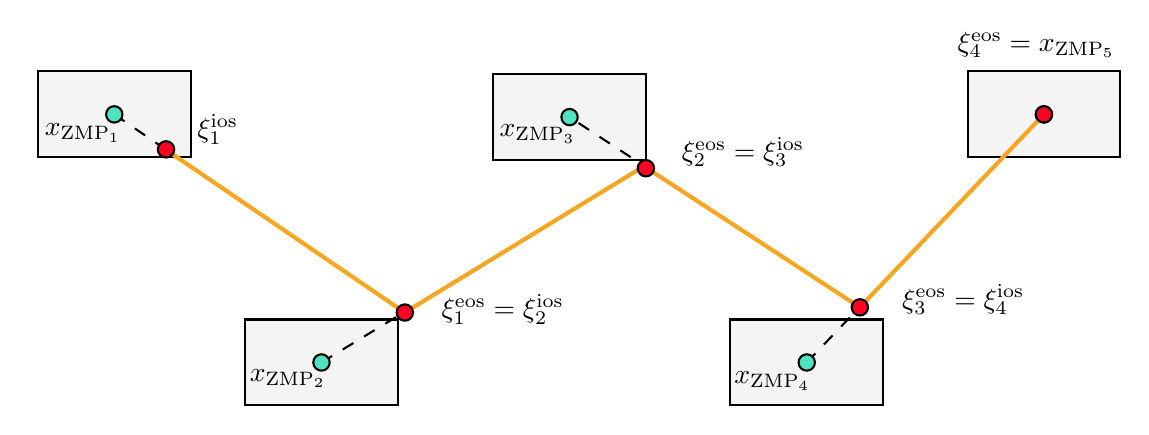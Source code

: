 

\tikzset{every picture/.style={line width=0.75pt}} %

\begin{tikzpicture}[x=0.75pt,y=0.75pt,yscale=-1,xscale=1]

\draw  [fill={rgb, 255:red, 244; green, 244; blue, 244 }  ,fill opacity=1 ] (77.5,98.6) -- (151.06,98.6) -- (151.06,139.97) -- (77.5,139.97) -- cycle ;
\draw  [fill={rgb, 255:red, 244; green, 244; blue, 244 }  ,fill opacity=1 ] (177.33,218.12) -- (250.88,218.12) -- (250.88,259.5) -- (177.33,259.5) -- cycle ;
\draw  [fill={rgb, 255:red, 244; green, 244; blue, 244 }  ,fill opacity=1 ] (296.86,99.91) -- (370.41,99.91) -- (370.41,141.28) -- (296.86,141.28) -- cycle ;
\draw  [fill={rgb, 255:red, 244; green, 244; blue, 244 }  ,fill opacity=1 ] (411.13,218.12) -- (484.69,218.12) -- (484.69,259.5) -- (411.13,259.5) -- cycle ;
\draw  [fill={rgb, 255:red, 244; green, 244; blue, 244 }  ,fill opacity=1 ] (525.41,98.6) -- (598.96,98.6) -- (598.96,139.97) -- (525.41,139.97) -- cycle ;
\draw  [fill={rgb, 255:red, 80; green, 227; blue, 194 }  ,fill opacity=1 ] (329.69,120.6) .. controls (329.69,118.42) and (331.46,116.66) .. (333.63,116.66) .. controls (335.81,116.66) and (337.57,118.42) .. (337.57,120.6) .. controls (337.57,122.77) and (335.81,124.54) .. (333.63,124.54) .. controls (331.46,124.54) and (329.69,122.77) .. (329.69,120.6) -- cycle ;
\draw  [fill={rgb, 255:red, 80; green, 227; blue, 194 }  ,fill opacity=1 ] (558.24,119.28) .. controls (558.24,117.11) and (560.01,115.34) .. (562.18,115.34) .. controls (564.36,115.34) and (566.12,117.11) .. (566.12,119.28) .. controls (566.12,121.46) and (564.36,123.22) .. (562.18,123.22) .. controls (560.01,123.22) and (558.24,121.46) .. (558.24,119.28) -- cycle ;
\draw  [dash pattern={on 4.5pt off 4.5pt}]  (114.28,119.28) -- (254.26,214.75) ;
\draw  [fill={rgb, 255:red, 80; green, 227; blue, 194 }  ,fill opacity=1 ] (110.34,119.28) .. controls (110.34,117.11) and (112.1,115.34) .. (114.28,115.34) .. controls (116.45,115.34) and (118.22,117.11) .. (118.22,119.28) .. controls (118.22,121.46) and (116.45,123.22) .. (114.28,123.22) .. controls (112.1,123.22) and (110.34,121.46) .. (110.34,119.28) -- cycle ;
\draw  [dash pattern={on 4.5pt off 4.5pt}]  (214.1,238.81) -- (369.5,144.25) ;
\draw  [dash pattern={on 4.5pt off 4.5pt}]  (473.5,212.25) -- (333.63,120.6) ;
\draw  [dash pattern={on 4.5pt off 4.5pt}]  (447.91,238.81) -- (562.18,119.28) ;
\draw [color={rgb, 255:red, 245; green, 166; blue, 35 }  ,draw opacity=1 ][line width=1.5]    (137.55,135.19) -- (254.26,214.75) -- (369.5,144.25) -- (473.5,212.25) -- (562.18,119.28) ;
\draw  [fill={rgb, 255:red, 254; green, 4; blue, 34 }  ,fill opacity=1 ] (469.56,212.25) .. controls (469.56,210.07) and (471.32,208.31) .. (473.5,208.31) .. controls (475.68,208.31) and (477.44,210.07) .. (477.44,212.25) .. controls (477.44,214.43) and (475.68,216.19) .. (473.5,216.19) .. controls (471.32,216.19) and (469.56,214.43) .. (469.56,212.25) -- cycle ;
\draw  [fill={rgb, 255:red, 254; green, 4; blue, 34 }  ,fill opacity=1 ] (366.47,145.23) .. controls (366.47,143.05) and (368.24,141.28) .. (370.41,141.28) .. controls (372.59,141.28) and (374.35,143.05) .. (374.35,145.23) .. controls (374.35,147.4) and (372.59,149.17) .. (370.41,149.17) .. controls (368.24,149.17) and (366.47,147.4) .. (366.47,145.23) -- cycle ;
\draw  [fill={rgb, 255:red, 254; green, 4; blue, 34 }  ,fill opacity=1 ] (250.32,214.75) .. controls (250.32,212.57) and (252.08,210.81) .. (254.26,210.81) .. controls (256.44,210.81) and (258.2,212.57) .. (258.2,214.75) .. controls (258.2,216.92) and (256.44,218.69) .. (254.26,218.69) .. controls (252.08,218.69) and (250.32,216.92) .. (250.32,214.75) -- cycle ;
\draw  [fill={rgb, 255:red, 254; green, 4; blue, 34 }  ,fill opacity=1 ] (135.28,136.14) .. controls (135.28,133.97) and (137.04,132.2) .. (139.22,132.2) .. controls (141.39,132.2) and (143.16,133.97) .. (143.16,136.14) .. controls (143.16,138.32) and (141.39,140.08) .. (139.22,140.08) .. controls (137.04,140.08) and (135.28,138.32) .. (135.28,136.14) -- cycle ;
\draw  [fill={rgb, 255:red, 254; green, 4; blue, 34 }  ,fill opacity=1 ] (558.24,119.28) .. controls (558.24,117.11) and (560.01,115.34) .. (562.18,115.34) .. controls (564.36,115.34) and (566.12,117.11) .. (566.12,119.28) .. controls (566.12,121.46) and (564.36,123.22) .. (562.18,123.22) .. controls (560.01,123.22) and (558.24,121.46) .. (558.24,119.28) -- cycle ;
\draw  [fill={rgb, 255:red, 80; green, 227; blue, 194 }  ,fill opacity=1 ] (210.16,238.81) .. controls (210.16,236.64) and (211.93,234.87) .. (214.1,234.87) .. controls (216.28,234.87) and (218.05,236.64) .. (218.05,238.81) .. controls (218.05,240.99) and (216.28,242.75) .. (214.1,242.75) .. controls (211.93,242.75) and (210.16,240.99) .. (210.16,238.81) -- cycle ;
\draw  [fill={rgb, 255:red, 80; green, 227; blue, 194 }  ,fill opacity=1 ] (443.97,238.81) .. controls (443.97,236.64) and (445.73,234.87) .. (447.91,234.87) .. controls (450.08,234.87) and (451.85,236.64) .. (451.85,238.81) .. controls (451.85,240.99) and (450.08,242.75) .. (447.91,242.75) .. controls (445.73,242.75) and (443.97,240.99) .. (443.97,238.81) -- cycle ;

\draw (519.11,78.01) node [anchor=north west][inner sep=0.75pt]    {$\xi _{4}^{\text{eos}} =x_{\text{ZMP}_{5}}$};
\draw (492.41,199.96) node [anchor=north west][inner sep=0.75pt]    {$\xi _{3}^{\text{eos}} =\xi _{4}^{\text{ios}}$};
\draw (386.23,128.69) node [anchor=north west][inner sep=0.75pt]    {$\xi _{2}^{\text{eos}} =\xi _{3}^{\text{ios}}$};
\draw (270.49,204.71) node [anchor=north west][inner sep=0.75pt]    {$\xi _{1}^{\text{eos}} =\xi _{2}^{\text{ios}}$};
\draw (152.79,117.86) node [anchor=north west][inner sep=0.75pt]    {$\xi _{1}^{\text{ios}}$};
\draw (411.55,241.54) node [anchor=north west][inner sep=0.75pt]    {$x_{\text{ZMP}_{4}}$};
\draw (298.4,122.85) node [anchor=north west][inner sep=0.75pt]    {$x_{\text{ZMP}_{3}}$};
\draw (178.06,240.54) node [anchor=north west][inner sep=0.75pt]    {$x_{\text{ZMP}_{2}}$};
\draw (79.36,122.08) node [anchor=north west][inner sep=0.75pt]    {$x_{\text{ZMP}_{1}}$};


\end{tikzpicture}
